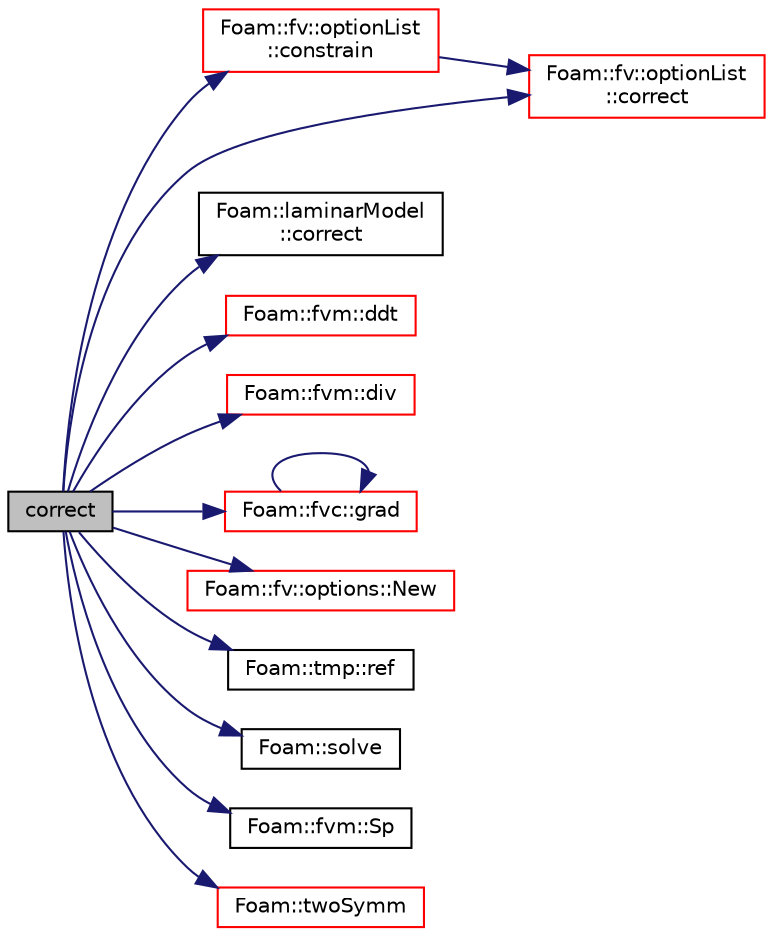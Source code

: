 digraph "correct"
{
  bgcolor="transparent";
  edge [fontname="Helvetica",fontsize="10",labelfontname="Helvetica",labelfontsize="10"];
  node [fontname="Helvetica",fontsize="10",shape=record];
  rankdir="LR";
  Node1281 [label="correct",height=0.2,width=0.4,color="black", fillcolor="grey75", style="filled", fontcolor="black"];
  Node1281 -> Node1282 [color="midnightblue",fontsize="10",style="solid",fontname="Helvetica"];
  Node1282 [label="Foam::fv::optionList\l::constrain",height=0.2,width=0.4,color="red",URL="$a22669.html#ab41c286bca1d06f1df7ae33c4f45b1bd",tooltip="Apply constraints to equation. "];
  Node1282 -> Node1291 [color="midnightblue",fontsize="10",style="solid",fontname="Helvetica"];
  Node1291 [label="Foam::fv::optionList\l::correct",height=0.2,width=0.4,color="red",URL="$a22669.html#ae3e6a795c3429c465e44e8953d47e34a",tooltip="Apply correction to field. "];
  Node1281 -> Node1299 [color="midnightblue",fontsize="10",style="solid",fontname="Helvetica"];
  Node1299 [label="Foam::laminarModel\l::correct",height=0.2,width=0.4,color="black",URL="$a32193.html#a3ae44b28050c3aa494c1d8e18cf618c1",tooltip="Correct the laminar transport. "];
  Node1281 -> Node1291 [color="midnightblue",fontsize="10",style="solid",fontname="Helvetica"];
  Node1281 -> Node1300 [color="midnightblue",fontsize="10",style="solid",fontname="Helvetica"];
  Node1300 [label="Foam::fvm::ddt",height=0.2,width=0.4,color="red",URL="$a21862.html#a2d88eca98ab69b84af7ddb96e35f5a44"];
  Node1281 -> Node1350 [color="midnightblue",fontsize="10",style="solid",fontname="Helvetica"];
  Node1350 [label="Foam::fvm::div",height=0.2,width=0.4,color="red",URL="$a21862.html#a058dd4757c11ae656c8d576632b33d25"];
  Node1281 -> Node1359 [color="midnightblue",fontsize="10",style="solid",fontname="Helvetica"];
  Node1359 [label="Foam::fvc::grad",height=0.2,width=0.4,color="red",URL="$a21861.html#a7c00ec90ecc15ed3005255e42c52827a"];
  Node1359 -> Node1359 [color="midnightblue",fontsize="10",style="solid",fontname="Helvetica"];
  Node1281 -> Node1361 [color="midnightblue",fontsize="10",style="solid",fontname="Helvetica"];
  Node1361 [label="Foam::fv::options::New",height=0.2,width=0.4,color="red",URL="$a22673.html#a616ee355e53d26b92cf6a39d39f5c594",tooltip="Construct fvOptions and register to datbase if not present. "];
  Node1281 -> Node1378 [color="midnightblue",fontsize="10",style="solid",fontname="Helvetica"];
  Node1378 [label="Foam::tmp::ref",height=0.2,width=0.4,color="black",URL="$a27077.html#aeaf81e641282874cef07f5b808efc83b",tooltip="Return non-const reference or generate a fatal error. "];
  Node1281 -> Node1379 [color="midnightblue",fontsize="10",style="solid",fontname="Helvetica"];
  Node1379 [label="Foam::solve",height=0.2,width=0.4,color="black",URL="$a21851.html#a8d0243cca6dbaab978da0126875aa319",tooltip="Solve returning the solution statistics given convergence tolerance. "];
  Node1281 -> Node1380 [color="midnightblue",fontsize="10",style="solid",fontname="Helvetica"];
  Node1380 [label="Foam::fvm::Sp",height=0.2,width=0.4,color="black",URL="$a21862.html#a85d1dcca92042fd0a570c31ea79c160d"];
  Node1281 -> Node1381 [color="midnightblue",fontsize="10",style="solid",fontname="Helvetica"];
  Node1381 [label="Foam::twoSymm",height=0.2,width=0.4,color="red",URL="$a21851.html#a446550beb700669a32e76d9b87d5e043"];
}
